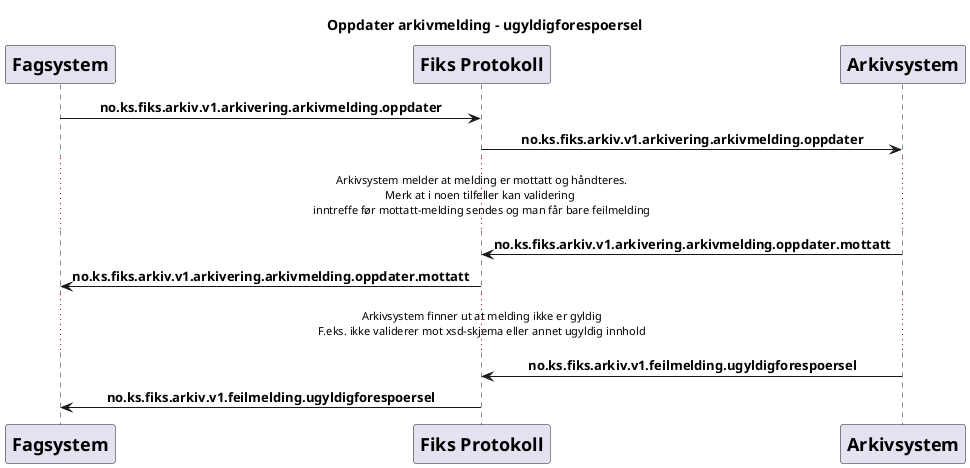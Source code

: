 @startuml
skinparam sequenceMessageAlign center

title "Oppdater arkivmelding - ugyldigforespoersel"

participant Fagsystem [
    = Fagsystem
]
participant FiksProtokoll [
    = Fiks Protokoll
]
participant Arkivsystem [
    = Arkivsystem
]

Fagsystem -> FiksProtokoll : **no.ks.fiks.arkiv.v1.arkivering.arkivmelding.oppdater**
FiksProtokoll -> Arkivsystem : **no.ks.fiks.arkiv.v1.arkivering.arkivmelding.oppdater**
...Arkivsystem melder at melding er mottatt og håndteres.\nMerk at i noen tilfeller kan validering \ninntreffe før mottatt-melding sendes og man får bare feilmelding...
Arkivsystem -> FiksProtokoll : **no.ks.fiks.arkiv.v1.arkivering.arkivmelding.oppdater.mottatt**
FiksProtokoll -> Fagsystem : **no.ks.fiks.arkiv.v1.arkivering.arkivmelding.oppdater.mottatt**
...Arkivsystem finner ut at melding ikke er gyldig\nF.eks. ikke validerer mot xsd-skjema eller annet ugyldig innhold...
Arkivsystem -> FiksProtokoll : **no.ks.fiks.arkiv.v1.feilmelding.ugyldigforespoersel**
FiksProtokoll -> Fagsystem : **no.ks.fiks.arkiv.v1.feilmelding.ugyldigforespoersel**

@enduml
